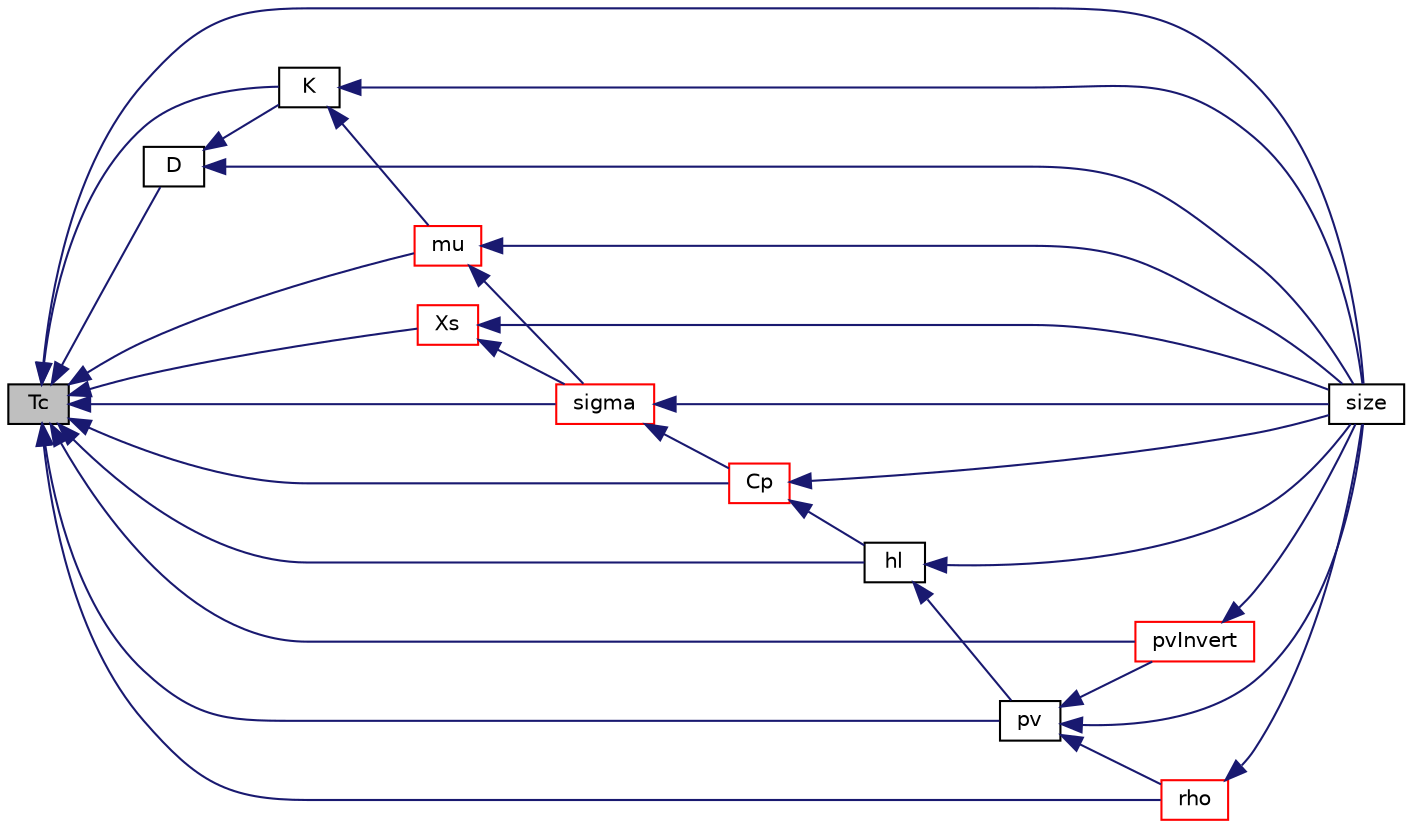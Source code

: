 digraph "Tc"
{
  bgcolor="transparent";
  edge [fontname="Helvetica",fontsize="10",labelfontname="Helvetica",labelfontsize="10"];
  node [fontname="Helvetica",fontsize="10",shape=record];
  rankdir="LR";
  Node1 [label="Tc",height=0.2,width=0.4,color="black", fillcolor="grey75", style="filled", fontcolor="black"];
  Node1 -> Node2 [dir="back",color="midnightblue",fontsize="10",style="solid",fontname="Helvetica"];
  Node2 [label="Cp",height=0.2,width=0.4,color="red",URL="$a01386.html#a0102cb54209ff24e6fdaf6a709b463d1",tooltip="Calculate the mixture heat capacity [J/(kg K)]. "];
  Node2 -> Node3 [dir="back",color="midnightblue",fontsize="10",style="solid",fontname="Helvetica"];
  Node3 [label="hl",height=0.2,width=0.4,color="black",URL="$a01386.html#a1dcc74c79472d08cb7a500bcfe4c3890",tooltip="Calculate the mixture latent heat [J/kg]. "];
  Node3 -> Node4 [dir="back",color="midnightblue",fontsize="10",style="solid",fontname="Helvetica"];
  Node4 [label="pv",height=0.2,width=0.4,color="black",URL="$a01386.html#ad8c216545ddcfedd259ad972d8975b06",tooltip="Calculate the mixture vapour pressure [Pa]. "];
  Node4 -> Node5 [dir="back",color="midnightblue",fontsize="10",style="solid",fontname="Helvetica"];
  Node5 [label="pvInvert",height=0.2,width=0.4,color="red",URL="$a01386.html#ac74418355537b4f4519db841c6062d98",tooltip="Invert the vapour pressure relationship to retrieve the boiling. "];
  Node5 -> Node6 [dir="back",color="midnightblue",fontsize="10",style="solid",fontname="Helvetica"];
  Node6 [label="size",height=0.2,width=0.4,color="black",URL="$a01386.html#a65cea301e2d6033c43932d12d91c792f",tooltip="Return the number of liquids in the mixture. "];
  Node4 -> Node7 [dir="back",color="midnightblue",fontsize="10",style="solid",fontname="Helvetica"];
  Node7 [label="rho",height=0.2,width=0.4,color="red",URL="$a01386.html#ae09f61aa6623c67efea6b2ebb424d60b",tooltip="Calculate the mixture density [kg/m^3]. "];
  Node7 -> Node6 [dir="back",color="midnightblue",fontsize="10",style="solid",fontname="Helvetica"];
  Node4 -> Node6 [dir="back",color="midnightblue",fontsize="10",style="solid",fontname="Helvetica"];
  Node3 -> Node6 [dir="back",color="midnightblue",fontsize="10",style="solid",fontname="Helvetica"];
  Node2 -> Node6 [dir="back",color="midnightblue",fontsize="10",style="solid",fontname="Helvetica"];
  Node1 -> Node8 [dir="back",color="midnightblue",fontsize="10",style="solid",fontname="Helvetica"];
  Node8 [label="D",height=0.2,width=0.4,color="black",URL="$a01386.html#a20dce83bbedb585848ee56e780b067a8",tooltip="Vapour diffussivity [m2/s]. "];
  Node8 -> Node9 [dir="back",color="midnightblue",fontsize="10",style="solid",fontname="Helvetica"];
  Node9 [label="K",height=0.2,width=0.4,color="black",URL="$a01386.html#a0944256555b93df3f5acc7e862d78b2c",tooltip="Estimate thermal conductivity [W/(m K)]. "];
  Node9 -> Node10 [dir="back",color="midnightblue",fontsize="10",style="solid",fontname="Helvetica"];
  Node10 [label="mu",height=0.2,width=0.4,color="red",URL="$a01386.html#a07437d35a290c2e769ba2a20ea3baaeb",tooltip="Calculate the mixture viscosity [Pa s]. "];
  Node10 -> Node11 [dir="back",color="midnightblue",fontsize="10",style="solid",fontname="Helvetica"];
  Node11 [label="sigma",height=0.2,width=0.4,color="red",URL="$a01386.html#a0f6de55ac6429793c0519d67e94afc6a",tooltip="Estimate mixture surface tension [N/m]. "];
  Node11 -> Node2 [dir="back",color="midnightblue",fontsize="10",style="solid",fontname="Helvetica"];
  Node11 -> Node6 [dir="back",color="midnightblue",fontsize="10",style="solid",fontname="Helvetica"];
  Node10 -> Node6 [dir="back",color="midnightblue",fontsize="10",style="solid",fontname="Helvetica"];
  Node9 -> Node6 [dir="back",color="midnightblue",fontsize="10",style="solid",fontname="Helvetica"];
  Node8 -> Node6 [dir="back",color="midnightblue",fontsize="10",style="solid",fontname="Helvetica"];
  Node1 -> Node3 [dir="back",color="midnightblue",fontsize="10",style="solid",fontname="Helvetica"];
  Node1 -> Node9 [dir="back",color="midnightblue",fontsize="10",style="solid",fontname="Helvetica"];
  Node1 -> Node10 [dir="back",color="midnightblue",fontsize="10",style="solid",fontname="Helvetica"];
  Node1 -> Node4 [dir="back",color="midnightblue",fontsize="10",style="solid",fontname="Helvetica"];
  Node1 -> Node5 [dir="back",color="midnightblue",fontsize="10",style="solid",fontname="Helvetica"];
  Node1 -> Node7 [dir="back",color="midnightblue",fontsize="10",style="solid",fontname="Helvetica"];
  Node1 -> Node11 [dir="back",color="midnightblue",fontsize="10",style="solid",fontname="Helvetica"];
  Node1 -> Node6 [dir="back",color="midnightblue",fontsize="10",style="solid",fontname="Helvetica"];
  Node1 -> Node12 [dir="back",color="midnightblue",fontsize="10",style="solid",fontname="Helvetica"];
  Node12 [label="Xs",height=0.2,width=0.4,color="red",URL="$a01386.html#a683fe42e97c2bfec151c808b93776afd",tooltip="Return the surface molar fractions. "];
  Node12 -> Node11 [dir="back",color="midnightblue",fontsize="10",style="solid",fontname="Helvetica"];
  Node12 -> Node6 [dir="back",color="midnightblue",fontsize="10",style="solid",fontname="Helvetica"];
}
